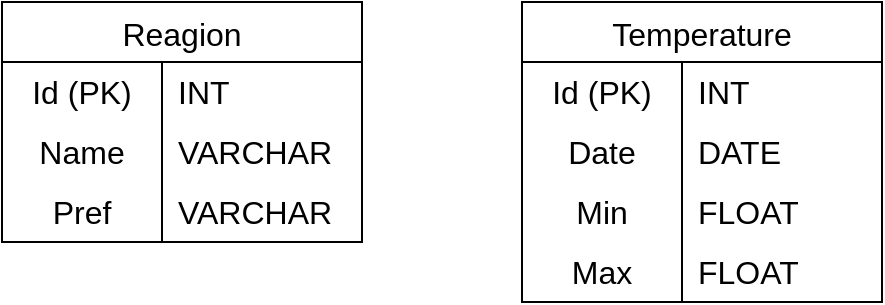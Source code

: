 <mxfile version="23.1.1" type="github">
  <diagram name="ページ1" id="7Na3_PlF_iCNdOLPFnab">
    <mxGraphModel dx="925" dy="507" grid="1" gridSize="10" guides="1" tooltips="1" connect="1" arrows="1" fold="1" page="1" pageScale="1" pageWidth="827" pageHeight="1169" math="0" shadow="0">
      <root>
        <mxCell id="0" />
        <mxCell id="1" parent="0" />
        <mxCell id="b7qTKXQx5_YAtT5e8Tlb-1" value="Reagion" style="shape=table;startSize=30;container=1;collapsible=0;childLayout=tableLayout;fixedRows=1;rowLines=0;fontStyle=0;strokeColor=default;fontSize=16;" vertex="1" parent="1">
          <mxGeometry x="300" y="340" width="180" height="120" as="geometry" />
        </mxCell>
        <mxCell id="b7qTKXQx5_YAtT5e8Tlb-2" value="" style="shape=tableRow;horizontal=0;startSize=0;swimlaneHead=0;swimlaneBody=0;top=0;left=0;bottom=0;right=0;collapsible=0;dropTarget=0;fillColor=none;points=[[0,0.5],[1,0.5]];portConstraint=eastwest;strokeColor=inherit;fontSize=16;" vertex="1" parent="b7qTKXQx5_YAtT5e8Tlb-1">
          <mxGeometry y="30" width="180" height="30" as="geometry" />
        </mxCell>
        <mxCell id="b7qTKXQx5_YAtT5e8Tlb-3" value="Id (PK)" style="shape=partialRectangle;html=1;whiteSpace=wrap;connectable=0;fillColor=none;top=0;left=0;bottom=0;right=0;overflow=hidden;pointerEvents=1;strokeColor=inherit;fontSize=16;" vertex="1" parent="b7qTKXQx5_YAtT5e8Tlb-2">
          <mxGeometry width="80" height="30" as="geometry">
            <mxRectangle width="80" height="30" as="alternateBounds" />
          </mxGeometry>
        </mxCell>
        <mxCell id="b7qTKXQx5_YAtT5e8Tlb-4" value="INT" style="shape=partialRectangle;html=1;whiteSpace=wrap;connectable=0;fillColor=none;top=0;left=0;bottom=0;right=0;align=left;spacingLeft=6;overflow=hidden;strokeColor=inherit;fontSize=16;" vertex="1" parent="b7qTKXQx5_YAtT5e8Tlb-2">
          <mxGeometry x="80" width="100" height="30" as="geometry">
            <mxRectangle width="100" height="30" as="alternateBounds" />
          </mxGeometry>
        </mxCell>
        <mxCell id="b7qTKXQx5_YAtT5e8Tlb-5" value="" style="shape=tableRow;horizontal=0;startSize=0;swimlaneHead=0;swimlaneBody=0;top=0;left=0;bottom=0;right=0;collapsible=0;dropTarget=0;fillColor=none;points=[[0,0.5],[1,0.5]];portConstraint=eastwest;strokeColor=inherit;fontSize=16;" vertex="1" parent="b7qTKXQx5_YAtT5e8Tlb-1">
          <mxGeometry y="60" width="180" height="30" as="geometry" />
        </mxCell>
        <mxCell id="b7qTKXQx5_YAtT5e8Tlb-6" value="Name" style="shape=partialRectangle;html=1;whiteSpace=wrap;connectable=0;fillColor=none;top=0;left=0;bottom=0;right=0;overflow=hidden;strokeColor=inherit;fontSize=16;" vertex="1" parent="b7qTKXQx5_YAtT5e8Tlb-5">
          <mxGeometry width="80" height="30" as="geometry">
            <mxRectangle width="80" height="30" as="alternateBounds" />
          </mxGeometry>
        </mxCell>
        <mxCell id="b7qTKXQx5_YAtT5e8Tlb-7" value="VARCHAR" style="shape=partialRectangle;html=1;whiteSpace=wrap;connectable=0;fillColor=none;top=0;left=0;bottom=0;right=0;align=left;spacingLeft=6;overflow=hidden;strokeColor=inherit;fontSize=16;" vertex="1" parent="b7qTKXQx5_YAtT5e8Tlb-5">
          <mxGeometry x="80" width="100" height="30" as="geometry">
            <mxRectangle width="100" height="30" as="alternateBounds" />
          </mxGeometry>
        </mxCell>
        <mxCell id="b7qTKXQx5_YAtT5e8Tlb-8" value="" style="shape=tableRow;horizontal=0;startSize=0;swimlaneHead=0;swimlaneBody=0;top=0;left=0;bottom=0;right=0;collapsible=0;dropTarget=0;fillColor=none;points=[[0,0.5],[1,0.5]];portConstraint=eastwest;strokeColor=inherit;fontSize=16;" vertex="1" parent="b7qTKXQx5_YAtT5e8Tlb-1">
          <mxGeometry y="90" width="180" height="30" as="geometry" />
        </mxCell>
        <mxCell id="b7qTKXQx5_YAtT5e8Tlb-9" value="Pref" style="shape=partialRectangle;html=1;whiteSpace=wrap;connectable=0;fillColor=none;top=0;left=0;bottom=0;right=0;overflow=hidden;strokeColor=inherit;fontSize=16;" vertex="1" parent="b7qTKXQx5_YAtT5e8Tlb-8">
          <mxGeometry width="80" height="30" as="geometry">
            <mxRectangle width="80" height="30" as="alternateBounds" />
          </mxGeometry>
        </mxCell>
        <mxCell id="b7qTKXQx5_YAtT5e8Tlb-10" value="VARCHAR" style="shape=partialRectangle;html=1;whiteSpace=wrap;connectable=0;fillColor=none;top=0;left=0;bottom=0;right=0;align=left;spacingLeft=6;overflow=hidden;strokeColor=inherit;fontSize=16;" vertex="1" parent="b7qTKXQx5_YAtT5e8Tlb-8">
          <mxGeometry x="80" width="100" height="30" as="geometry">
            <mxRectangle width="100" height="30" as="alternateBounds" />
          </mxGeometry>
        </mxCell>
        <mxCell id="b7qTKXQx5_YAtT5e8Tlb-12" value="Temperature" style="shape=table;startSize=30;container=1;collapsible=0;childLayout=tableLayout;fixedRows=1;rowLines=0;fontStyle=0;strokeColor=default;fontSize=16;" vertex="1" parent="1">
          <mxGeometry x="560" y="340" width="180" height="150" as="geometry" />
        </mxCell>
        <mxCell id="b7qTKXQx5_YAtT5e8Tlb-13" value="" style="shape=tableRow;horizontal=0;startSize=0;swimlaneHead=0;swimlaneBody=0;top=0;left=0;bottom=0;right=0;collapsible=0;dropTarget=0;fillColor=none;points=[[0,0.5],[1,0.5]];portConstraint=eastwest;strokeColor=inherit;fontSize=16;" vertex="1" parent="b7qTKXQx5_YAtT5e8Tlb-12">
          <mxGeometry y="30" width="180" height="30" as="geometry" />
        </mxCell>
        <mxCell id="b7qTKXQx5_YAtT5e8Tlb-14" value="Id (PK)" style="shape=partialRectangle;html=1;whiteSpace=wrap;connectable=0;fillColor=none;top=0;left=0;bottom=0;right=0;overflow=hidden;pointerEvents=1;strokeColor=inherit;fontSize=16;" vertex="1" parent="b7qTKXQx5_YAtT5e8Tlb-13">
          <mxGeometry width="80" height="30" as="geometry">
            <mxRectangle width="80" height="30" as="alternateBounds" />
          </mxGeometry>
        </mxCell>
        <mxCell id="b7qTKXQx5_YAtT5e8Tlb-15" value="INT" style="shape=partialRectangle;html=1;whiteSpace=wrap;connectable=0;fillColor=none;top=0;left=0;bottom=0;right=0;align=left;spacingLeft=6;overflow=hidden;strokeColor=inherit;fontSize=16;" vertex="1" parent="b7qTKXQx5_YAtT5e8Tlb-13">
          <mxGeometry x="80" width="100" height="30" as="geometry">
            <mxRectangle width="100" height="30" as="alternateBounds" />
          </mxGeometry>
        </mxCell>
        <mxCell id="b7qTKXQx5_YAtT5e8Tlb-16" value="" style="shape=tableRow;horizontal=0;startSize=0;swimlaneHead=0;swimlaneBody=0;top=0;left=0;bottom=0;right=0;collapsible=0;dropTarget=0;fillColor=none;points=[[0,0.5],[1,0.5]];portConstraint=eastwest;strokeColor=inherit;fontSize=16;" vertex="1" parent="b7qTKXQx5_YAtT5e8Tlb-12">
          <mxGeometry y="60" width="180" height="30" as="geometry" />
        </mxCell>
        <mxCell id="b7qTKXQx5_YAtT5e8Tlb-17" value="Date" style="shape=partialRectangle;html=1;whiteSpace=wrap;connectable=0;fillColor=none;top=0;left=0;bottom=0;right=0;overflow=hidden;strokeColor=inherit;fontSize=16;" vertex="1" parent="b7qTKXQx5_YAtT5e8Tlb-16">
          <mxGeometry width="80" height="30" as="geometry">
            <mxRectangle width="80" height="30" as="alternateBounds" />
          </mxGeometry>
        </mxCell>
        <mxCell id="b7qTKXQx5_YAtT5e8Tlb-18" value="DATE" style="shape=partialRectangle;html=1;whiteSpace=wrap;connectable=0;fillColor=none;top=0;left=0;bottom=0;right=0;align=left;spacingLeft=6;overflow=hidden;strokeColor=inherit;fontSize=16;" vertex="1" parent="b7qTKXQx5_YAtT5e8Tlb-16">
          <mxGeometry x="80" width="100" height="30" as="geometry">
            <mxRectangle width="100" height="30" as="alternateBounds" />
          </mxGeometry>
        </mxCell>
        <mxCell id="b7qTKXQx5_YAtT5e8Tlb-19" value="" style="shape=tableRow;horizontal=0;startSize=0;swimlaneHead=0;swimlaneBody=0;top=0;left=0;bottom=0;right=0;collapsible=0;dropTarget=0;fillColor=none;points=[[0,0.5],[1,0.5]];portConstraint=eastwest;strokeColor=inherit;fontSize=16;" vertex="1" parent="b7qTKXQx5_YAtT5e8Tlb-12">
          <mxGeometry y="90" width="180" height="30" as="geometry" />
        </mxCell>
        <mxCell id="b7qTKXQx5_YAtT5e8Tlb-20" value="Min" style="shape=partialRectangle;html=1;whiteSpace=wrap;connectable=0;fillColor=none;top=0;left=0;bottom=0;right=0;overflow=hidden;strokeColor=inherit;fontSize=16;" vertex="1" parent="b7qTKXQx5_YAtT5e8Tlb-19">
          <mxGeometry width="80" height="30" as="geometry">
            <mxRectangle width="80" height="30" as="alternateBounds" />
          </mxGeometry>
        </mxCell>
        <mxCell id="b7qTKXQx5_YAtT5e8Tlb-21" value="FLOAT" style="shape=partialRectangle;html=1;whiteSpace=wrap;connectable=0;fillColor=none;top=0;left=0;bottom=0;right=0;align=left;spacingLeft=6;overflow=hidden;strokeColor=inherit;fontSize=16;" vertex="1" parent="b7qTKXQx5_YAtT5e8Tlb-19">
          <mxGeometry x="80" width="100" height="30" as="geometry">
            <mxRectangle width="100" height="30" as="alternateBounds" />
          </mxGeometry>
        </mxCell>
        <mxCell id="b7qTKXQx5_YAtT5e8Tlb-22" value="" style="shape=tableRow;horizontal=0;startSize=0;swimlaneHead=0;swimlaneBody=0;top=0;left=0;bottom=0;right=0;collapsible=0;dropTarget=0;fillColor=none;points=[[0,0.5],[1,0.5]];portConstraint=eastwest;strokeColor=inherit;fontSize=16;" vertex="1" parent="b7qTKXQx5_YAtT5e8Tlb-12">
          <mxGeometry y="120" width="180" height="30" as="geometry" />
        </mxCell>
        <mxCell id="b7qTKXQx5_YAtT5e8Tlb-23" value="Max" style="shape=partialRectangle;html=1;whiteSpace=wrap;connectable=0;fillColor=none;top=0;left=0;bottom=0;right=0;overflow=hidden;strokeColor=inherit;fontSize=16;" vertex="1" parent="b7qTKXQx5_YAtT5e8Tlb-22">
          <mxGeometry width="80" height="30" as="geometry">
            <mxRectangle width="80" height="30" as="alternateBounds" />
          </mxGeometry>
        </mxCell>
        <mxCell id="b7qTKXQx5_YAtT5e8Tlb-24" value="FLOAT" style="shape=partialRectangle;html=1;whiteSpace=wrap;connectable=0;fillColor=none;top=0;left=0;bottom=0;right=0;align=left;spacingLeft=6;overflow=hidden;strokeColor=inherit;fontSize=16;" vertex="1" parent="b7qTKXQx5_YAtT5e8Tlb-22">
          <mxGeometry x="80" width="100" height="30" as="geometry">
            <mxRectangle width="100" height="30" as="alternateBounds" />
          </mxGeometry>
        </mxCell>
      </root>
    </mxGraphModel>
  </diagram>
</mxfile>
